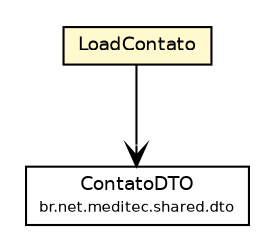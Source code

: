 #!/usr/local/bin/dot
#
# Class diagram 
# Generated by UmlGraph version 4.6 (http://www.spinellis.gr/sw/umlgraph)
#

digraph G {
	edge [fontname="Helvetica",fontsize=10,labelfontname="Helvetica",labelfontsize=10];
	node [fontname="Helvetica",fontsize=10,shape=plaintext];
	// br.net.meditec.shared.commands.LoadContato
	c1848 [label=<<table border="0" cellborder="1" cellspacing="0" cellpadding="2" port="p" bgcolor="lemonChiffon" href="./LoadContato.html">
		<tr><td><table border="0" cellspacing="0" cellpadding="1">
			<tr><td> LoadContato </td></tr>
		</table></td></tr>
		</table>>, fontname="Helvetica", fontcolor="black", fontsize=9.0];
	// br.net.meditec.shared.dto.ContatoDTO
	c1852 [label=<<table border="0" cellborder="1" cellspacing="0" cellpadding="2" port="p" href="../dto/ContatoDTO.html">
		<tr><td><table border="0" cellspacing="0" cellpadding="1">
			<tr><td> ContatoDTO </td></tr>
			<tr><td><font point-size="7.0"> br.net.meditec.shared.dto </font></td></tr>
		</table></td></tr>
		</table>>, fontname="Helvetica", fontcolor="black", fontsize=9.0];
	// br.net.meditec.shared.commands.LoadContato NAVASSOC br.net.meditec.shared.dto.ContatoDTO
	c1848:p -> c1852:p [taillabel="", label="", headlabel="", fontname="Helvetica", fontcolor="black", fontsize=10.0, color="black", arrowhead=open];
}

